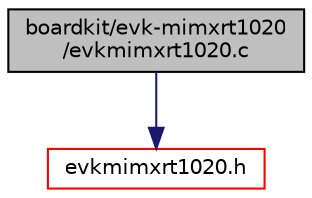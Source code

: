 digraph "boardkit/evk-mimxrt1020/evkmimxrt1020.c"
{
  edge [fontname="Helvetica",fontsize="10",labelfontname="Helvetica",labelfontsize="10"];
  node [fontname="Helvetica",fontsize="10",shape=record];
  Node0 [label="boardkit/evk-mimxrt1020\l/evkmimxrt1020.c",height=0.2,width=0.4,color="black", fillcolor="grey75", style="filled", fontcolor="black"];
  Node0 -> Node1 [color="midnightblue",fontsize="10",style="solid",fontname="Helvetica"];
  Node1 [label="evkmimxrt1020.h",height=0.2,width=0.4,color="red", fillcolor="white", style="filled",URL="$evkmimxrt1020_8h.html",tooltip="The evkmimxrt1020.h file defines GPIO pin mappings for evkmimxrt1020 board. "];
}
